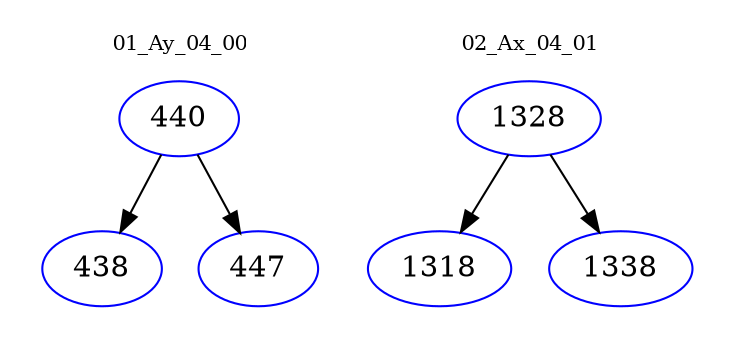 digraph{
subgraph cluster_0 {
color = white
label = "01_Ay_04_00";
fontsize=10;
T0_440 [label="440", color="blue"]
T0_440 -> T0_438 [color="black"]
T0_438 [label="438", color="blue"]
T0_440 -> T0_447 [color="black"]
T0_447 [label="447", color="blue"]
}
subgraph cluster_1 {
color = white
label = "02_Ax_04_01";
fontsize=10;
T1_1328 [label="1328", color="blue"]
T1_1328 -> T1_1318 [color="black"]
T1_1318 [label="1318", color="blue"]
T1_1328 -> T1_1338 [color="black"]
T1_1338 [label="1338", color="blue"]
}
}

